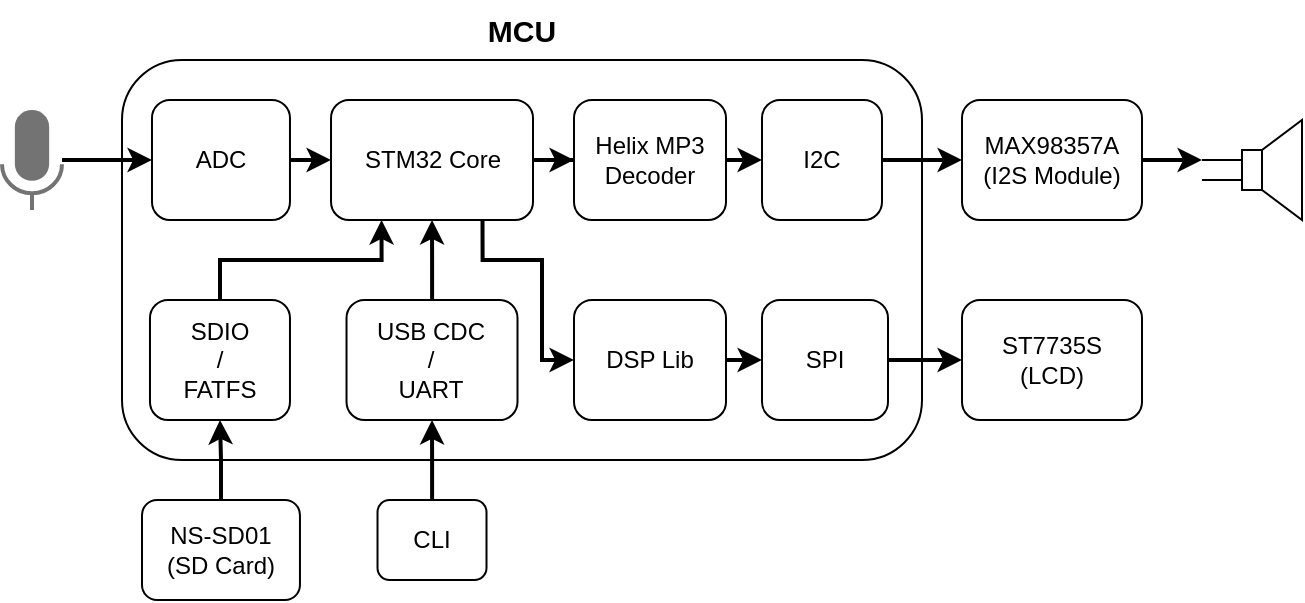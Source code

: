 <mxfile version="23.1.5" type="device">
  <diagram name="페이지-1" id="ow-QdyG75JapGskg5hmO">
    <mxGraphModel dx="1050" dy="621" grid="1" gridSize="10" guides="1" tooltips="1" connect="1" arrows="1" fold="1" page="1" pageScale="1" pageWidth="827" pageHeight="1169" math="0" shadow="0">
      <root>
        <mxCell id="0" />
        <mxCell id="1" parent="0" />
        <mxCell id="csHGYMj1OHVLA8BD_ufc-1" value="" style="rounded=1;whiteSpace=wrap;html=1;" vertex="1" parent="1">
          <mxGeometry x="150" y="240" width="400" height="200" as="geometry" />
        </mxCell>
        <mxCell id="csHGYMj1OHVLA8BD_ufc-17" style="edgeStyle=orthogonalEdgeStyle;rounded=0;orthogonalLoop=1;jettySize=auto;html=1;entryX=0;entryY=0.5;entryDx=0;entryDy=0;strokeWidth=2;" edge="1" parent="1" source="6d24NucKhEB1N1ymwuuv-1" target="csHGYMj1OHVLA8BD_ufc-9">
          <mxGeometry relative="1" as="geometry" />
        </mxCell>
        <mxCell id="csHGYMj1OHVLA8BD_ufc-21" style="edgeStyle=orthogonalEdgeStyle;rounded=0;orthogonalLoop=1;jettySize=auto;html=1;exitX=0.75;exitY=1;exitDx=0;exitDy=0;entryX=0;entryY=0.5;entryDx=0;entryDy=0;strokeWidth=2;" edge="1" parent="1" source="6d24NucKhEB1N1ymwuuv-1" target="csHGYMj1OHVLA8BD_ufc-10">
          <mxGeometry relative="1" as="geometry">
            <Array as="points">
              <mxPoint x="330" y="340" />
              <mxPoint x="360" y="340" />
              <mxPoint x="360" y="390" />
            </Array>
          </mxGeometry>
        </mxCell>
        <mxCell id="6d24NucKhEB1N1ymwuuv-1" value="STM32 Core" style="rounded=1;whiteSpace=wrap;html=1;" parent="1" vertex="1">
          <mxGeometry x="254.51" y="260" width="100.99" height="60" as="geometry" />
        </mxCell>
        <mxCell id="6d24NucKhEB1N1ymwuuv-8" value="MAX98357A&lt;br&gt;(I2S Module)" style="rounded=1;whiteSpace=wrap;html=1;" parent="1" vertex="1">
          <mxGeometry x="570" y="260" width="90" height="60" as="geometry" />
        </mxCell>
        <mxCell id="6d24NucKhEB1N1ymwuuv-13" value="ST7735S&lt;br&gt;(LCD)" style="rounded=1;whiteSpace=wrap;html=1;" parent="1" vertex="1">
          <mxGeometry x="570" y="360" width="90" height="60" as="geometry" />
        </mxCell>
        <mxCell id="6d24NucKhEB1N1ymwuuv-32" value="" style="pointerEvents=1;verticalLabelPosition=bottom;shadow=0;dashed=0;align=center;html=1;verticalAlign=top;shape=mxgraph.electrical.electro-mechanical.loudspeaker;" parent="1" vertex="1">
          <mxGeometry x="690" y="270" width="50" height="50" as="geometry" />
        </mxCell>
        <mxCell id="p9SlBcYkFY64zRqSbu0v-8" style="edgeStyle=orthogonalEdgeStyle;rounded=0;orthogonalLoop=1;jettySize=auto;html=1;exitX=1;exitY=0.5;exitDx=0;exitDy=0;entryX=0;entryY=0.5;entryDx=0;entryDy=0;strokeWidth=2;startArrow=none;startFill=0;" parent="1" source="p9SlBcYkFY64zRqSbu0v-7" target="6d24NucKhEB1N1ymwuuv-1" edge="1">
          <mxGeometry relative="1" as="geometry" />
        </mxCell>
        <mxCell id="p9SlBcYkFY64zRqSbu0v-7" value="ADC" style="rounded=1;whiteSpace=wrap;html=1;" parent="1" vertex="1">
          <mxGeometry x="164.99" y="260" width="69" height="60" as="geometry" />
        </mxCell>
        <mxCell id="csHGYMj1OHVLA8BD_ufc-11" style="edgeStyle=orthogonalEdgeStyle;rounded=0;orthogonalLoop=1;jettySize=auto;html=1;entryX=0;entryY=0.5;entryDx=0;entryDy=0;strokeWidth=2;" edge="1" parent="1" source="p9SlBcYkFY64zRqSbu0v-9" target="p9SlBcYkFY64zRqSbu0v-7">
          <mxGeometry relative="1" as="geometry" />
        </mxCell>
        <mxCell id="p9SlBcYkFY64zRqSbu0v-9" value="" style="html=1;dashed=0;aspect=fixed;verticalLabelPosition=bottom;verticalAlign=top;align=center;shape=mxgraph.gmdl.voice;strokeColor=#737373;fillColor=#737373;shadow=0;strokeWidth=2;sketch=0;" parent="1" vertex="1">
          <mxGeometry x="90" y="265" width="30" height="50" as="geometry" />
        </mxCell>
        <mxCell id="csHGYMj1OHVLA8BD_ufc-16" style="edgeStyle=orthogonalEdgeStyle;rounded=0;orthogonalLoop=1;jettySize=auto;html=1;entryX=0.5;entryY=1;entryDx=0;entryDy=0;strokeWidth=2;" edge="1" parent="1" source="p9SlBcYkFY64zRqSbu0v-11" target="csHGYMj1OHVLA8BD_ufc-6">
          <mxGeometry relative="1" as="geometry" />
        </mxCell>
        <mxCell id="p9SlBcYkFY64zRqSbu0v-11" value="CLI" style="rounded=1;whiteSpace=wrap;html=1;" parent="1" vertex="1">
          <mxGeometry x="277.76" y="460" width="54.49" height="40" as="geometry" />
        </mxCell>
        <mxCell id="csHGYMj1OHVLA8BD_ufc-19" style="edgeStyle=orthogonalEdgeStyle;rounded=0;orthogonalLoop=1;jettySize=auto;html=1;entryX=0;entryY=0.5;entryDx=0;entryDy=0;strokeWidth=2;" edge="1" parent="1" source="csHGYMj1OHVLA8BD_ufc-2" target="6d24NucKhEB1N1ymwuuv-8">
          <mxGeometry relative="1" as="geometry" />
        </mxCell>
        <mxCell id="csHGYMj1OHVLA8BD_ufc-2" value="I2C" style="rounded=1;whiteSpace=wrap;html=1;" vertex="1" parent="1">
          <mxGeometry x="470" y="260" width="60" height="60" as="geometry" />
        </mxCell>
        <mxCell id="csHGYMj1OHVLA8BD_ufc-22" style="edgeStyle=orthogonalEdgeStyle;rounded=0;orthogonalLoop=1;jettySize=auto;html=1;strokeWidth=2;" edge="1" parent="1" source="csHGYMj1OHVLA8BD_ufc-3" target="6d24NucKhEB1N1ymwuuv-13">
          <mxGeometry relative="1" as="geometry" />
        </mxCell>
        <mxCell id="csHGYMj1OHVLA8BD_ufc-3" value="SPI" style="rounded=1;whiteSpace=wrap;html=1;" vertex="1" parent="1">
          <mxGeometry x="470" y="360" width="63" height="60" as="geometry" />
        </mxCell>
        <mxCell id="csHGYMj1OHVLA8BD_ufc-13" style="edgeStyle=orthogonalEdgeStyle;rounded=0;orthogonalLoop=1;jettySize=auto;html=1;entryX=0.25;entryY=1;entryDx=0;entryDy=0;strokeWidth=2;" edge="1" parent="1" source="csHGYMj1OHVLA8BD_ufc-5" target="6d24NucKhEB1N1ymwuuv-1">
          <mxGeometry relative="1" as="geometry">
            <Array as="points">
              <mxPoint x="199" y="340" />
              <mxPoint x="280" y="340" />
            </Array>
          </mxGeometry>
        </mxCell>
        <mxCell id="csHGYMj1OHVLA8BD_ufc-5" value="SDIO&lt;br&gt;/&lt;br&gt;FATFS" style="rounded=1;whiteSpace=wrap;html=1;" vertex="1" parent="1">
          <mxGeometry x="163.99" y="360" width="70" height="60" as="geometry" />
        </mxCell>
        <mxCell id="csHGYMj1OHVLA8BD_ufc-12" style="edgeStyle=orthogonalEdgeStyle;rounded=0;orthogonalLoop=1;jettySize=auto;html=1;entryX=0.5;entryY=1;entryDx=0;entryDy=0;strokeWidth=2;" edge="1" parent="1" source="csHGYMj1OHVLA8BD_ufc-6" target="6d24NucKhEB1N1ymwuuv-1">
          <mxGeometry relative="1" as="geometry" />
        </mxCell>
        <mxCell id="csHGYMj1OHVLA8BD_ufc-6" value="USB CDC&lt;br&gt;/&lt;br&gt;UART" style="rounded=1;whiteSpace=wrap;html=1;" vertex="1" parent="1">
          <mxGeometry x="262.26" y="360" width="85.49" height="60" as="geometry" />
        </mxCell>
        <mxCell id="csHGYMj1OHVLA8BD_ufc-15" style="edgeStyle=orthogonalEdgeStyle;rounded=0;orthogonalLoop=1;jettySize=auto;html=1;entryX=0.5;entryY=1;entryDx=0;entryDy=0;strokeWidth=2;" edge="1" parent="1" source="csHGYMj1OHVLA8BD_ufc-7" target="csHGYMj1OHVLA8BD_ufc-5">
          <mxGeometry relative="1" as="geometry" />
        </mxCell>
        <mxCell id="csHGYMj1OHVLA8BD_ufc-7" value="NS-SD01&lt;br&gt;(SD Card)" style="rounded=1;whiteSpace=wrap;html=1;" vertex="1" parent="1">
          <mxGeometry x="160" y="460" width="78.98" height="50" as="geometry" />
        </mxCell>
        <mxCell id="csHGYMj1OHVLA8BD_ufc-9" value="Helix MP3 Decoder" style="rounded=1;whiteSpace=wrap;html=1;" vertex="1" parent="1">
          <mxGeometry x="376" y="260" width="76" height="60" as="geometry" />
        </mxCell>
        <mxCell id="csHGYMj1OHVLA8BD_ufc-10" value="DSP Lib" style="rounded=1;whiteSpace=wrap;html=1;" vertex="1" parent="1">
          <mxGeometry x="376" y="360" width="76" height="60" as="geometry" />
        </mxCell>
        <mxCell id="csHGYMj1OHVLA8BD_ufc-18" value="" style="endArrow=classic;html=1;rounded=0;entryX=0;entryY=0.5;entryDx=0;entryDy=0;exitX=1;exitY=0.5;exitDx=0;exitDy=0;strokeWidth=2;" edge="1" parent="1" source="csHGYMj1OHVLA8BD_ufc-9" target="csHGYMj1OHVLA8BD_ufc-2">
          <mxGeometry width="50" height="50" relative="1" as="geometry">
            <mxPoint x="390" y="350" as="sourcePoint" />
            <mxPoint x="440" y="300" as="targetPoint" />
          </mxGeometry>
        </mxCell>
        <mxCell id="csHGYMj1OHVLA8BD_ufc-20" style="edgeStyle=orthogonalEdgeStyle;rounded=0;orthogonalLoop=1;jettySize=auto;html=1;entryX=0;entryY=0.4;entryDx=0;entryDy=0;entryPerimeter=0;strokeWidth=2;" edge="1" parent="1" source="6d24NucKhEB1N1ymwuuv-8" target="6d24NucKhEB1N1ymwuuv-32">
          <mxGeometry relative="1" as="geometry" />
        </mxCell>
        <mxCell id="csHGYMj1OHVLA8BD_ufc-23" value="" style="endArrow=classic;html=1;rounded=0;entryX=0;entryY=0.5;entryDx=0;entryDy=0;exitX=1;exitY=0.5;exitDx=0;exitDy=0;strokeWidth=2;" edge="1" parent="1" source="csHGYMj1OHVLA8BD_ufc-10" target="csHGYMj1OHVLA8BD_ufc-3">
          <mxGeometry width="50" height="50" relative="1" as="geometry">
            <mxPoint x="390" y="350" as="sourcePoint" />
            <mxPoint x="440" y="300" as="targetPoint" />
          </mxGeometry>
        </mxCell>
        <mxCell id="csHGYMj1OHVLA8BD_ufc-24" value="&lt;b style=&quot;font-size: 15px;&quot;&gt;MCU&lt;/b&gt;" style="text;html=1;align=center;verticalAlign=middle;whiteSpace=wrap;rounded=0;fontSize=15;" vertex="1" parent="1">
          <mxGeometry x="320" y="210" width="60" height="30" as="geometry" />
        </mxCell>
      </root>
    </mxGraphModel>
  </diagram>
</mxfile>
